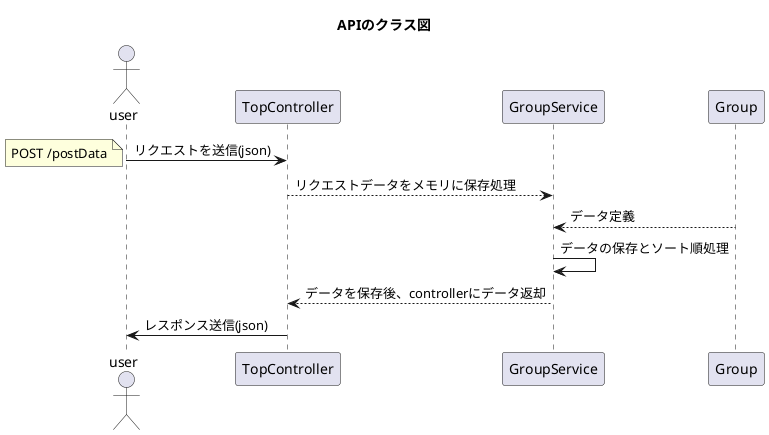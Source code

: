 @startuml

title APIのクラス図

actor user

user -> TopController : リクエストを送信(json)
note left : POST /postData

TopController --> GroupService : リクエストデータをメモリに保存処理

Group --> GroupService : データ定義

GroupService -> GroupService : データの保存とソート順処理

GroupService --> TopController : データを保存後、controllerにデータ返却

TopController -> user : レスポンス送信(json)

@enduml